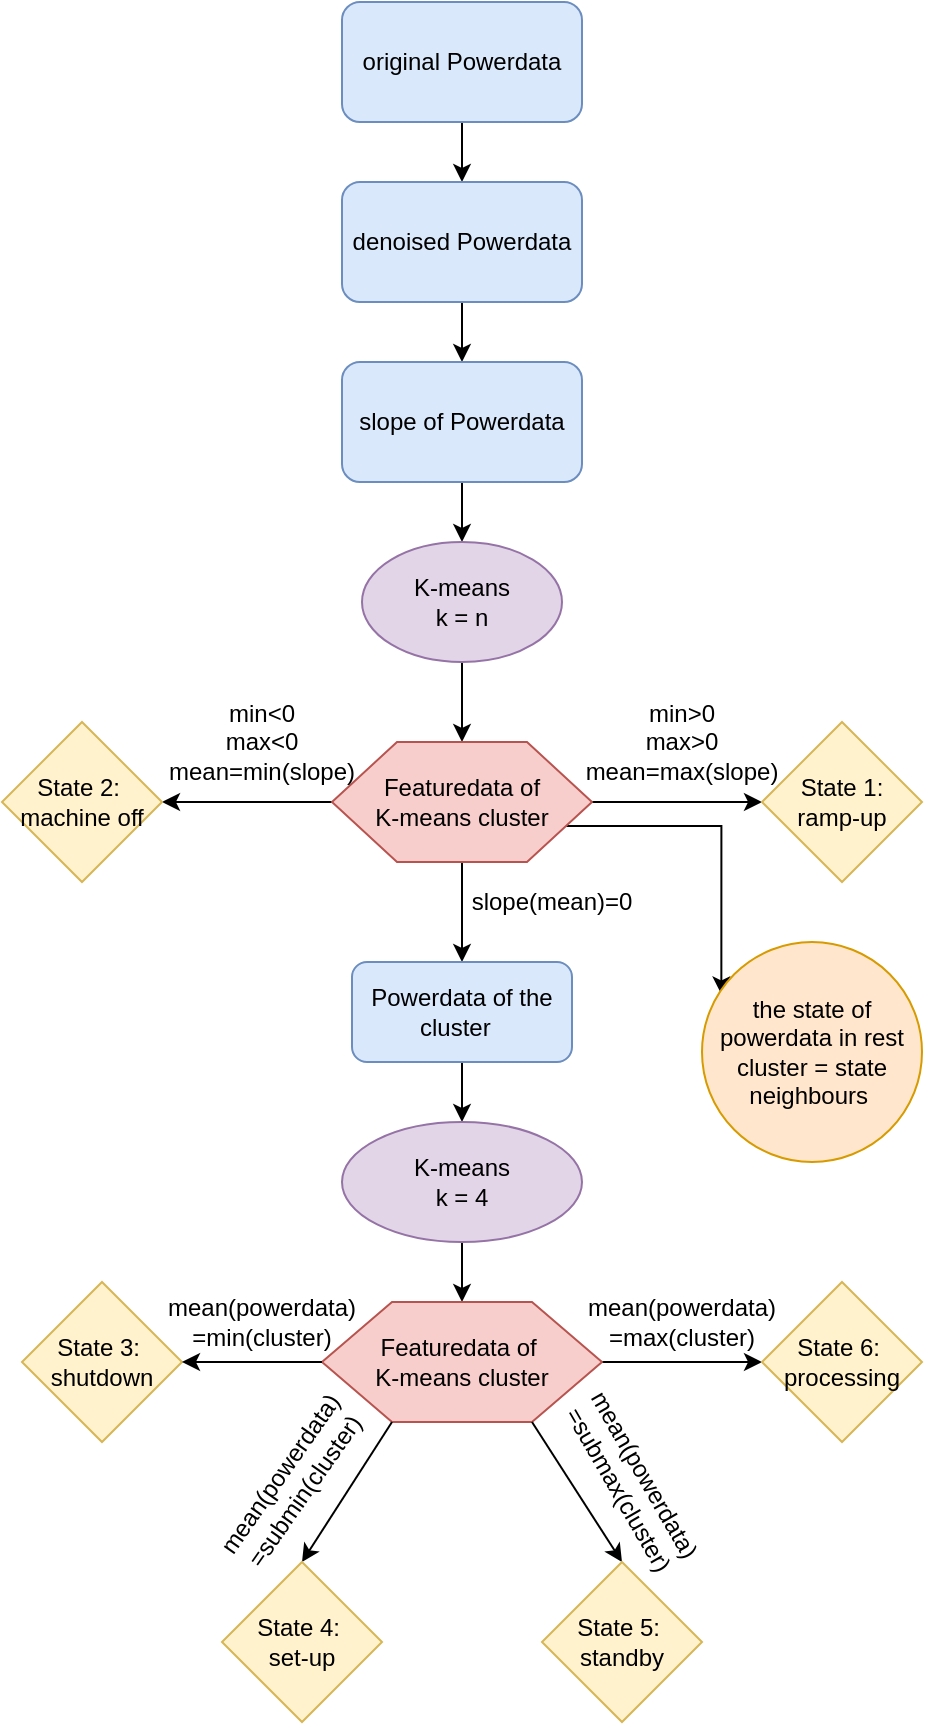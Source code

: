 <mxfile version="12.6.7" type="github">
  <diagram id="D_cjfp9-Ma1AKHYBugsp" name="Page-1">
    <mxGraphModel dx="615" dy="499" grid="1" gridSize="10" guides="1" tooltips="1" connect="1" arrows="1" fold="1" page="1" pageScale="1" pageWidth="827" pageHeight="1169" math="0" shadow="0">
      <root>
        <mxCell id="0"/>
        <mxCell id="1" parent="0"/>
        <mxCell id="ooqQUAdtvOBiUHQU9GLW-3" value="" style="edgeStyle=orthogonalEdgeStyle;rounded=0;orthogonalLoop=1;jettySize=auto;html=1;" parent="1" source="ooqQUAdtvOBiUHQU9GLW-1" target="ooqQUAdtvOBiUHQU9GLW-2" edge="1">
          <mxGeometry relative="1" as="geometry"/>
        </mxCell>
        <mxCell id="ooqQUAdtvOBiUHQU9GLW-1" value="original Powerdata" style="rounded=1;whiteSpace=wrap;html=1;fillColor=#dae8fc;strokeColor=#6c8ebf;" parent="1" vertex="1">
          <mxGeometry x="260" y="60" width="120" height="60" as="geometry"/>
        </mxCell>
        <mxCell id="ooqQUAdtvOBiUHQU9GLW-5" value="" style="edgeStyle=orthogonalEdgeStyle;rounded=0;orthogonalLoop=1;jettySize=auto;html=1;" parent="1" source="ooqQUAdtvOBiUHQU9GLW-2" target="ooqQUAdtvOBiUHQU9GLW-4" edge="1">
          <mxGeometry relative="1" as="geometry"/>
        </mxCell>
        <mxCell id="ooqQUAdtvOBiUHQU9GLW-2" value="denoised Powerdata" style="rounded=1;whiteSpace=wrap;html=1;fillColor=#dae8fc;strokeColor=#6c8ebf;" parent="1" vertex="1">
          <mxGeometry x="260" y="150" width="120" height="60" as="geometry"/>
        </mxCell>
        <mxCell id="ooqQUAdtvOBiUHQU9GLW-9" value="" style="edgeStyle=orthogonalEdgeStyle;rounded=0;orthogonalLoop=1;jettySize=auto;html=1;" parent="1" source="ooqQUAdtvOBiUHQU9GLW-4" target="ooqQUAdtvOBiUHQU9GLW-6" edge="1">
          <mxGeometry relative="1" as="geometry"/>
        </mxCell>
        <mxCell id="ooqQUAdtvOBiUHQU9GLW-4" value="slope of Powerdata" style="rounded=1;whiteSpace=wrap;html=1;fillColor=#dae8fc;strokeColor=#6c8ebf;" parent="1" vertex="1">
          <mxGeometry x="260" y="240" width="120" height="60" as="geometry"/>
        </mxCell>
        <mxCell id="ooqQUAdtvOBiUHQU9GLW-11" value="" style="edgeStyle=orthogonalEdgeStyle;rounded=0;orthogonalLoop=1;jettySize=auto;html=1;" parent="1" source="ooqQUAdtvOBiUHQU9GLW-6" edge="1">
          <mxGeometry relative="1" as="geometry">
            <mxPoint x="320" y="430" as="targetPoint"/>
          </mxGeometry>
        </mxCell>
        <mxCell id="ooqQUAdtvOBiUHQU9GLW-6" value="K-means&lt;br&gt;k = n" style="ellipse;whiteSpace=wrap;html=1;fillColor=#e1d5e7;strokeColor=#9673a6;" parent="1" vertex="1">
          <mxGeometry x="270" y="330" width="100" height="60" as="geometry"/>
        </mxCell>
        <mxCell id="ooqQUAdtvOBiUHQU9GLW-14" value="" style="edgeStyle=orthogonalEdgeStyle;rounded=0;orthogonalLoop=1;jettySize=auto;html=1;" parent="1" source="ooqQUAdtvOBiUHQU9GLW-12" edge="1">
          <mxGeometry relative="1" as="geometry">
            <mxPoint x="470" y="460" as="targetPoint"/>
          </mxGeometry>
        </mxCell>
        <mxCell id="ooqQUAdtvOBiUHQU9GLW-17" value="" style="edgeStyle=orthogonalEdgeStyle;rounded=0;orthogonalLoop=1;jettySize=auto;html=1;entryX=1;entryY=0.5;entryDx=0;entryDy=0;" parent="1" source="ooqQUAdtvOBiUHQU9GLW-12" target="ooqQUAdtvOBiUHQU9GLW-18" edge="1">
          <mxGeometry relative="1" as="geometry">
            <mxPoint x="180" y="460" as="targetPoint"/>
          </mxGeometry>
        </mxCell>
        <mxCell id="ooqQUAdtvOBiUHQU9GLW-26" value="" style="edgeStyle=orthogonalEdgeStyle;rounded=0;orthogonalLoop=1;jettySize=auto;html=1;" parent="1" source="ooqQUAdtvOBiUHQU9GLW-12" edge="1">
          <mxGeometry relative="1" as="geometry">
            <mxPoint x="320" y="540" as="targetPoint"/>
          </mxGeometry>
        </mxCell>
        <mxCell id="ooqQUAdtvOBiUHQU9GLW-58" style="edgeStyle=orthogonalEdgeStyle;rounded=0;orthogonalLoop=1;jettySize=auto;html=1;exitX=1;exitY=0.75;exitDx=0;exitDy=0;entryX=0.088;entryY=0.238;entryDx=0;entryDy=0;entryPerimeter=0;" parent="1" source="ooqQUAdtvOBiUHQU9GLW-12" target="ooqQUAdtvOBiUHQU9GLW-56" edge="1">
          <mxGeometry relative="1" as="geometry"/>
        </mxCell>
        <mxCell id="ooqQUAdtvOBiUHQU9GLW-12" value="Featuredata of &lt;br&gt;&amp;nbsp;K-means cluster&amp;nbsp;" style="shape=hexagon;perimeter=hexagonPerimeter2;whiteSpace=wrap;html=1;fillColor=#f8cecc;strokeColor=#b85450;" parent="1" vertex="1">
          <mxGeometry x="255" y="430" width="130" height="60" as="geometry"/>
        </mxCell>
        <mxCell id="ooqQUAdtvOBiUHQU9GLW-15" value="State 1:&lt;br&gt;ramp-up" style="rhombus;whiteSpace=wrap;html=1;fillColor=#fff2cc;strokeColor=#d6b656;" parent="1" vertex="1">
          <mxGeometry x="470" y="420" width="80" height="80" as="geometry"/>
        </mxCell>
        <mxCell id="ooqQUAdtvOBiUHQU9GLW-18" value="State 2:&amp;nbsp;&lt;br&gt;machine off" style="rhombus;whiteSpace=wrap;html=1;fillColor=#fff2cc;strokeColor=#d6b656;" parent="1" vertex="1">
          <mxGeometry x="90" y="420" width="80" height="80" as="geometry"/>
        </mxCell>
        <mxCell id="ooqQUAdtvOBiUHQU9GLW-19" value="min&amp;lt;0&lt;br&gt;max&amp;lt;0&lt;br&gt;mean=min(slope)" style="text;html=1;strokeColor=none;fillColor=none;align=center;verticalAlign=middle;whiteSpace=wrap;rounded=0;" parent="1" vertex="1">
          <mxGeometry x="200" y="420" width="40" height="20" as="geometry"/>
        </mxCell>
        <mxCell id="ooqQUAdtvOBiUHQU9GLW-22" value="min&amp;gt;0&lt;br&gt;max&amp;gt;0&lt;br&gt;mean=max(slope)" style="text;html=1;strokeColor=none;fillColor=none;align=center;verticalAlign=middle;whiteSpace=wrap;rounded=0;" parent="1" vertex="1">
          <mxGeometry x="410" y="420" width="40" height="20" as="geometry"/>
        </mxCell>
        <mxCell id="ooqQUAdtvOBiUHQU9GLW-31" value="" style="edgeStyle=orthogonalEdgeStyle;rounded=0;orthogonalLoop=1;jettySize=auto;html=1;" parent="1" source="ooqQUAdtvOBiUHQU9GLW-27" edge="1">
          <mxGeometry relative="1" as="geometry">
            <mxPoint x="320" y="620" as="targetPoint"/>
          </mxGeometry>
        </mxCell>
        <mxCell id="ooqQUAdtvOBiUHQU9GLW-27" value="Powerdata of the cluster &amp;nbsp;" style="rounded=1;whiteSpace=wrap;html=1;fillColor=#dae8fc;strokeColor=#6c8ebf;" parent="1" vertex="1">
          <mxGeometry x="265" y="540" width="110" height="50" as="geometry"/>
        </mxCell>
        <mxCell id="ooqQUAdtvOBiUHQU9GLW-28" value="slope(mean)=0" style="text;html=1;strokeColor=none;fillColor=none;align=center;verticalAlign=middle;whiteSpace=wrap;rounded=0;" parent="1" vertex="1">
          <mxGeometry x="345" y="500" width="40" height="20" as="geometry"/>
        </mxCell>
        <mxCell id="ooqQUAdtvOBiUHQU9GLW-34" value="" style="edgeStyle=orthogonalEdgeStyle;rounded=0;orthogonalLoop=1;jettySize=auto;html=1;" parent="1" source="ooqQUAdtvOBiUHQU9GLW-32" edge="1">
          <mxGeometry relative="1" as="geometry">
            <mxPoint x="320" y="710" as="targetPoint"/>
          </mxGeometry>
        </mxCell>
        <mxCell id="ooqQUAdtvOBiUHQU9GLW-32" value="&lt;span style=&quot;white-space: normal&quot;&gt;K-means&lt;/span&gt;&lt;br style=&quot;white-space: normal&quot;&gt;&lt;span style=&quot;white-space: normal&quot;&gt;k = 4&lt;/span&gt;" style="ellipse;whiteSpace=wrap;html=1;fillColor=#e1d5e7;strokeColor=#9673a6;" parent="1" vertex="1">
          <mxGeometry x="260" y="620" width="120" height="60" as="geometry"/>
        </mxCell>
        <mxCell id="ooqQUAdtvOBiUHQU9GLW-44" value="" style="edgeStyle=orthogonalEdgeStyle;rounded=0;orthogonalLoop=1;jettySize=auto;html=1;" parent="1" source="ooqQUAdtvOBiUHQU9GLW-35" edge="1">
          <mxGeometry relative="1" as="geometry">
            <mxPoint x="470" y="740" as="targetPoint"/>
          </mxGeometry>
        </mxCell>
        <mxCell id="ooqQUAdtvOBiUHQU9GLW-35" value="&lt;span style=&quot;white-space: normal&quot;&gt;Featuredata of&amp;nbsp;&lt;/span&gt;&lt;br style=&quot;white-space: normal&quot;&gt;&lt;span style=&quot;white-space: normal&quot;&gt;&amp;nbsp;K-means cluster&amp;nbsp;&lt;/span&gt;" style="shape=hexagon;perimeter=hexagonPerimeter2;whiteSpace=wrap;html=1;fillColor=#f8cecc;strokeColor=#b85450;" parent="1" vertex="1">
          <mxGeometry x="250" y="710" width="140" height="60" as="geometry"/>
        </mxCell>
        <mxCell id="ooqQUAdtvOBiUHQU9GLW-40" value="&lt;span style=&quot;white-space: normal&quot;&gt;State 3:&amp;nbsp;&lt;/span&gt;&lt;br style=&quot;white-space: normal&quot;&gt;shutdown" style="rhombus;whiteSpace=wrap;html=1;fillColor=#fff2cc;strokeColor=#d6b656;" parent="1" vertex="1">
          <mxGeometry x="100" y="700" width="80" height="80" as="geometry"/>
        </mxCell>
        <mxCell id="ooqQUAdtvOBiUHQU9GLW-42" value="" style="edgeStyle=orthogonalEdgeStyle;rounded=0;orthogonalLoop=1;jettySize=auto;html=1;" parent="1" source="ooqQUAdtvOBiUHQU9GLW-35" target="ooqQUAdtvOBiUHQU9GLW-40" edge="1">
          <mxGeometry relative="1" as="geometry">
            <mxPoint x="250" y="740" as="sourcePoint"/>
            <mxPoint x="170" y="740" as="targetPoint"/>
          </mxGeometry>
        </mxCell>
        <mxCell id="ooqQUAdtvOBiUHQU9GLW-45" value="&lt;span style=&quot;white-space: normal&quot;&gt;State 6:&amp;nbsp;&lt;/span&gt;&lt;br style=&quot;white-space: normal&quot;&gt;processing" style="rhombus;whiteSpace=wrap;html=1;fillColor=#fff2cc;strokeColor=#d6b656;" parent="1" vertex="1">
          <mxGeometry x="470" y="700" width="80" height="80" as="geometry"/>
        </mxCell>
        <mxCell id="ooqQUAdtvOBiUHQU9GLW-46" value="" style="endArrow=classic;html=1;" parent="1" edge="1">
          <mxGeometry width="50" height="50" relative="1" as="geometry">
            <mxPoint x="285" y="770" as="sourcePoint"/>
            <mxPoint x="240" y="840" as="targetPoint"/>
          </mxGeometry>
        </mxCell>
        <mxCell id="ooqQUAdtvOBiUHQU9GLW-47" value="" style="endArrow=classic;html=1;" parent="1" edge="1">
          <mxGeometry width="50" height="50" relative="1" as="geometry">
            <mxPoint x="355" y="770" as="sourcePoint"/>
            <mxPoint x="400" y="840" as="targetPoint"/>
          </mxGeometry>
        </mxCell>
        <mxCell id="ooqQUAdtvOBiUHQU9GLW-48" value="&lt;span style=&quot;white-space: normal&quot;&gt;State 4:&amp;nbsp;&lt;/span&gt;&lt;br style=&quot;white-space: normal&quot;&gt;set-up" style="rhombus;whiteSpace=wrap;html=1;fillColor=#fff2cc;strokeColor=#d6b656;" parent="1" vertex="1">
          <mxGeometry x="200" y="840" width="80" height="80" as="geometry"/>
        </mxCell>
        <mxCell id="ooqQUAdtvOBiUHQU9GLW-49" value="&lt;span style=&quot;white-space: normal&quot;&gt;State 5:&amp;nbsp;&lt;/span&gt;&lt;br style=&quot;white-space: normal&quot;&gt;standby" style="rhombus;whiteSpace=wrap;html=1;fillColor=#fff2cc;strokeColor=#d6b656;" parent="1" vertex="1">
          <mxGeometry x="360" y="840" width="80" height="80" as="geometry"/>
        </mxCell>
        <mxCell id="ooqQUAdtvOBiUHQU9GLW-50" value="mean(powerdata)&lt;br&gt;=min(cluster)" style="text;html=1;strokeColor=none;fillColor=none;align=center;verticalAlign=middle;whiteSpace=wrap;rounded=0;" parent="1" vertex="1">
          <mxGeometry x="200" y="710" width="40" height="20" as="geometry"/>
        </mxCell>
        <mxCell id="ooqQUAdtvOBiUHQU9GLW-51" value="mean(powerdata)&lt;br&gt;=max(cluster)" style="text;html=1;strokeColor=none;fillColor=none;align=center;verticalAlign=middle;whiteSpace=wrap;rounded=0;" parent="1" vertex="1">
          <mxGeometry x="410" y="710" width="40" height="20" as="geometry"/>
        </mxCell>
        <mxCell id="ooqQUAdtvOBiUHQU9GLW-52" value="mean(powerdata)&lt;br&gt;=submin(cluster)" style="text;html=1;strokeColor=none;fillColor=none;align=center;verticalAlign=middle;whiteSpace=wrap;rounded=0;rotation=-55;" parent="1" vertex="1">
          <mxGeometry x="215" y="790" width="40" height="20" as="geometry"/>
        </mxCell>
        <mxCell id="ooqQUAdtvOBiUHQU9GLW-54" value="mean(powerdata)&lt;br&gt;=submax(cluster)" style="text;html=1;strokeColor=none;fillColor=none;align=center;verticalAlign=middle;whiteSpace=wrap;rounded=0;rotation=60;" parent="1" vertex="1">
          <mxGeometry x="385" y="790" width="40" height="20" as="geometry"/>
        </mxCell>
        <mxCell id="ooqQUAdtvOBiUHQU9GLW-56" value="the state of powerdata in rest cluster = state neighbours&amp;nbsp;" style="ellipse;whiteSpace=wrap;html=1;aspect=fixed;fillColor=#ffe6cc;strokeColor=#d79b00;" parent="1" vertex="1">
          <mxGeometry x="440" y="530" width="110" height="110" as="geometry"/>
        </mxCell>
      </root>
    </mxGraphModel>
  </diagram>
</mxfile>
